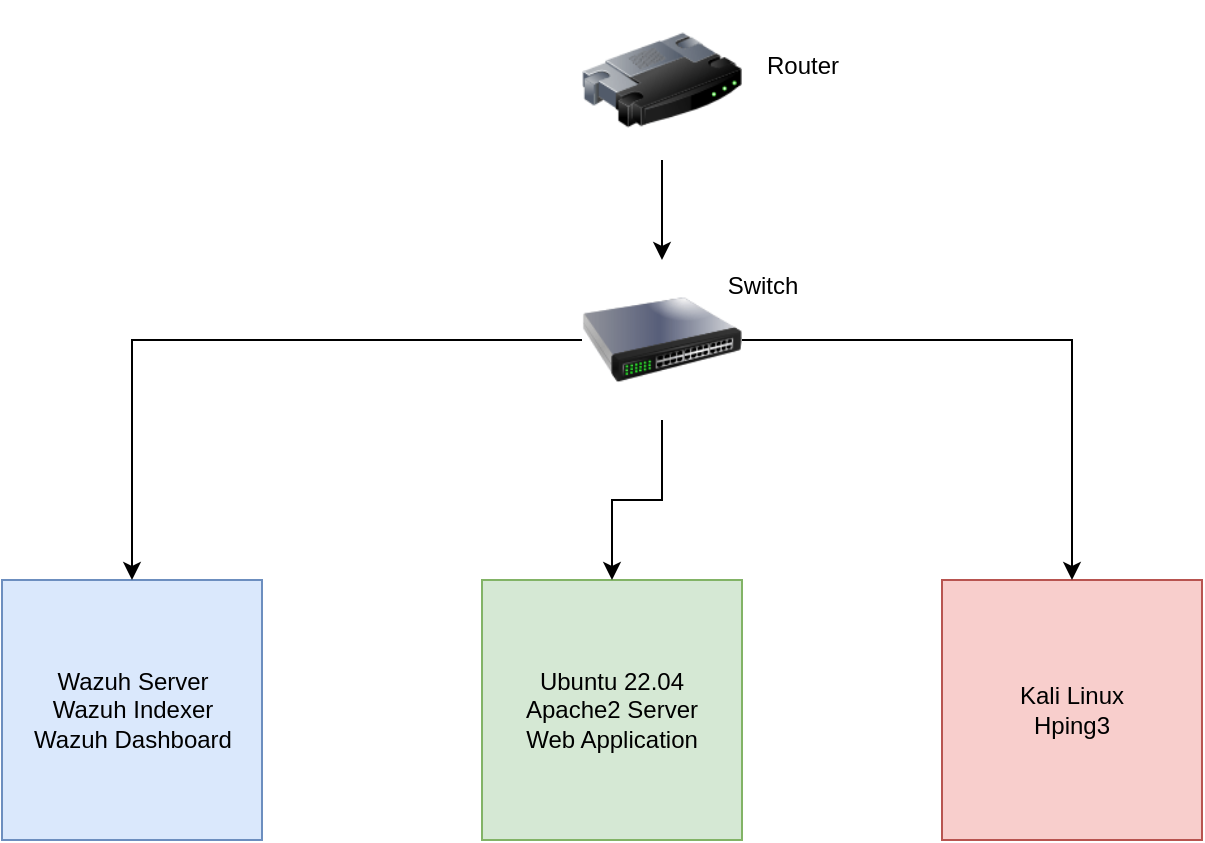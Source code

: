 <mxfile version="24.2.0" type="github">
  <diagram name="Page-1" id="4nOJn9lRbp0YSbdRNo57">
    <mxGraphModel dx="2074" dy="1106" grid="1" gridSize="10" guides="1" tooltips="1" connect="1" arrows="1" fold="1" page="1" pageScale="1" pageWidth="850" pageHeight="1100" math="0" shadow="0">
      <root>
        <mxCell id="0" />
        <mxCell id="1" parent="0" />
        <mxCell id="5Y9PGYq72qlzWYpoknxs-3" value="" style="whiteSpace=wrap;html=1;aspect=fixed;fillColor=#dae8fc;strokeColor=#6c8ebf;" vertex="1" parent="1">
          <mxGeometry x="110" y="310" width="130" height="130" as="geometry" />
        </mxCell>
        <mxCell id="5Y9PGYq72qlzWYpoknxs-4" value="Ubuntu 22.04&lt;div&gt;Apache2 Server&lt;/div&gt;&lt;div&gt;Web Application&lt;/div&gt;" style="whiteSpace=wrap;html=1;aspect=fixed;fillColor=#d5e8d4;strokeColor=#82b366;" vertex="1" parent="1">
          <mxGeometry x="350" y="310" width="130" height="130" as="geometry" />
        </mxCell>
        <mxCell id="5Y9PGYq72qlzWYpoknxs-5" value="Kali Linux&lt;div&gt;Hping3&lt;/div&gt;" style="whiteSpace=wrap;html=1;aspect=fixed;fillColor=#f8cecc;strokeColor=#b85450;" vertex="1" parent="1">
          <mxGeometry x="580" y="310" width="130" height="130" as="geometry" />
        </mxCell>
        <mxCell id="5Y9PGYq72qlzWYpoknxs-10" style="edgeStyle=orthogonalEdgeStyle;rounded=0;orthogonalLoop=1;jettySize=auto;html=1;exitX=1;exitY=0.5;exitDx=0;exitDy=0;entryX=0.5;entryY=0;entryDx=0;entryDy=0;" edge="1" parent="1" source="5Y9PGYq72qlzWYpoknxs-6" target="5Y9PGYq72qlzWYpoknxs-5">
          <mxGeometry relative="1" as="geometry" />
        </mxCell>
        <mxCell id="5Y9PGYq72qlzWYpoknxs-11" style="edgeStyle=orthogonalEdgeStyle;rounded=0;orthogonalLoop=1;jettySize=auto;html=1;exitX=0;exitY=0.5;exitDx=0;exitDy=0;entryX=0.5;entryY=0;entryDx=0;entryDy=0;" edge="1" parent="1" source="5Y9PGYq72qlzWYpoknxs-6" target="5Y9PGYq72qlzWYpoknxs-3">
          <mxGeometry relative="1" as="geometry" />
        </mxCell>
        <mxCell id="5Y9PGYq72qlzWYpoknxs-12" style="edgeStyle=orthogonalEdgeStyle;rounded=0;orthogonalLoop=1;jettySize=auto;html=1;exitX=0.5;exitY=1;exitDx=0;exitDy=0;entryX=0.5;entryY=0;entryDx=0;entryDy=0;" edge="1" parent="1" source="5Y9PGYq72qlzWYpoknxs-6" target="5Y9PGYq72qlzWYpoknxs-4">
          <mxGeometry relative="1" as="geometry" />
        </mxCell>
        <mxCell id="5Y9PGYq72qlzWYpoknxs-6" value="" style="image;html=1;image=img/lib/clip_art/networking/Switch_128x128.png" vertex="1" parent="1">
          <mxGeometry x="400" y="150" width="80" height="80" as="geometry" />
        </mxCell>
        <mxCell id="5Y9PGYq72qlzWYpoknxs-9" style="edgeStyle=orthogonalEdgeStyle;rounded=0;orthogonalLoop=1;jettySize=auto;html=1;exitX=0.5;exitY=1;exitDx=0;exitDy=0;" edge="1" parent="1" source="5Y9PGYq72qlzWYpoknxs-7" target="5Y9PGYq72qlzWYpoknxs-6">
          <mxGeometry relative="1" as="geometry" />
        </mxCell>
        <mxCell id="5Y9PGYq72qlzWYpoknxs-7" value="" style="image;html=1;image=img/lib/clip_art/networking/Router_128x128.png" vertex="1" parent="1">
          <mxGeometry x="400" y="20" width="80" height="80" as="geometry" />
        </mxCell>
        <mxCell id="5Y9PGYq72qlzWYpoknxs-13" value="Wazuh Server&lt;div&gt;Wazuh Indexer&lt;/div&gt;&lt;div&gt;Wazuh Dashboard&lt;/div&gt;" style="text;html=1;align=center;verticalAlign=middle;resizable=0;points=[];autosize=1;strokeColor=none;fillColor=none;" vertex="1" parent="1">
          <mxGeometry x="115" y="345" width="120" height="60" as="geometry" />
        </mxCell>
        <mxCell id="5Y9PGYq72qlzWYpoknxs-14" value="Router" style="text;html=1;align=center;verticalAlign=middle;resizable=0;points=[];autosize=1;strokeColor=none;fillColor=none;" vertex="1" parent="1">
          <mxGeometry x="480" y="38" width="60" height="30" as="geometry" />
        </mxCell>
        <mxCell id="5Y9PGYq72qlzWYpoknxs-15" value="Switch" style="text;html=1;align=center;verticalAlign=middle;resizable=0;points=[];autosize=1;strokeColor=none;fillColor=none;" vertex="1" parent="1">
          <mxGeometry x="460" y="148" width="60" height="30" as="geometry" />
        </mxCell>
      </root>
    </mxGraphModel>
  </diagram>
</mxfile>
